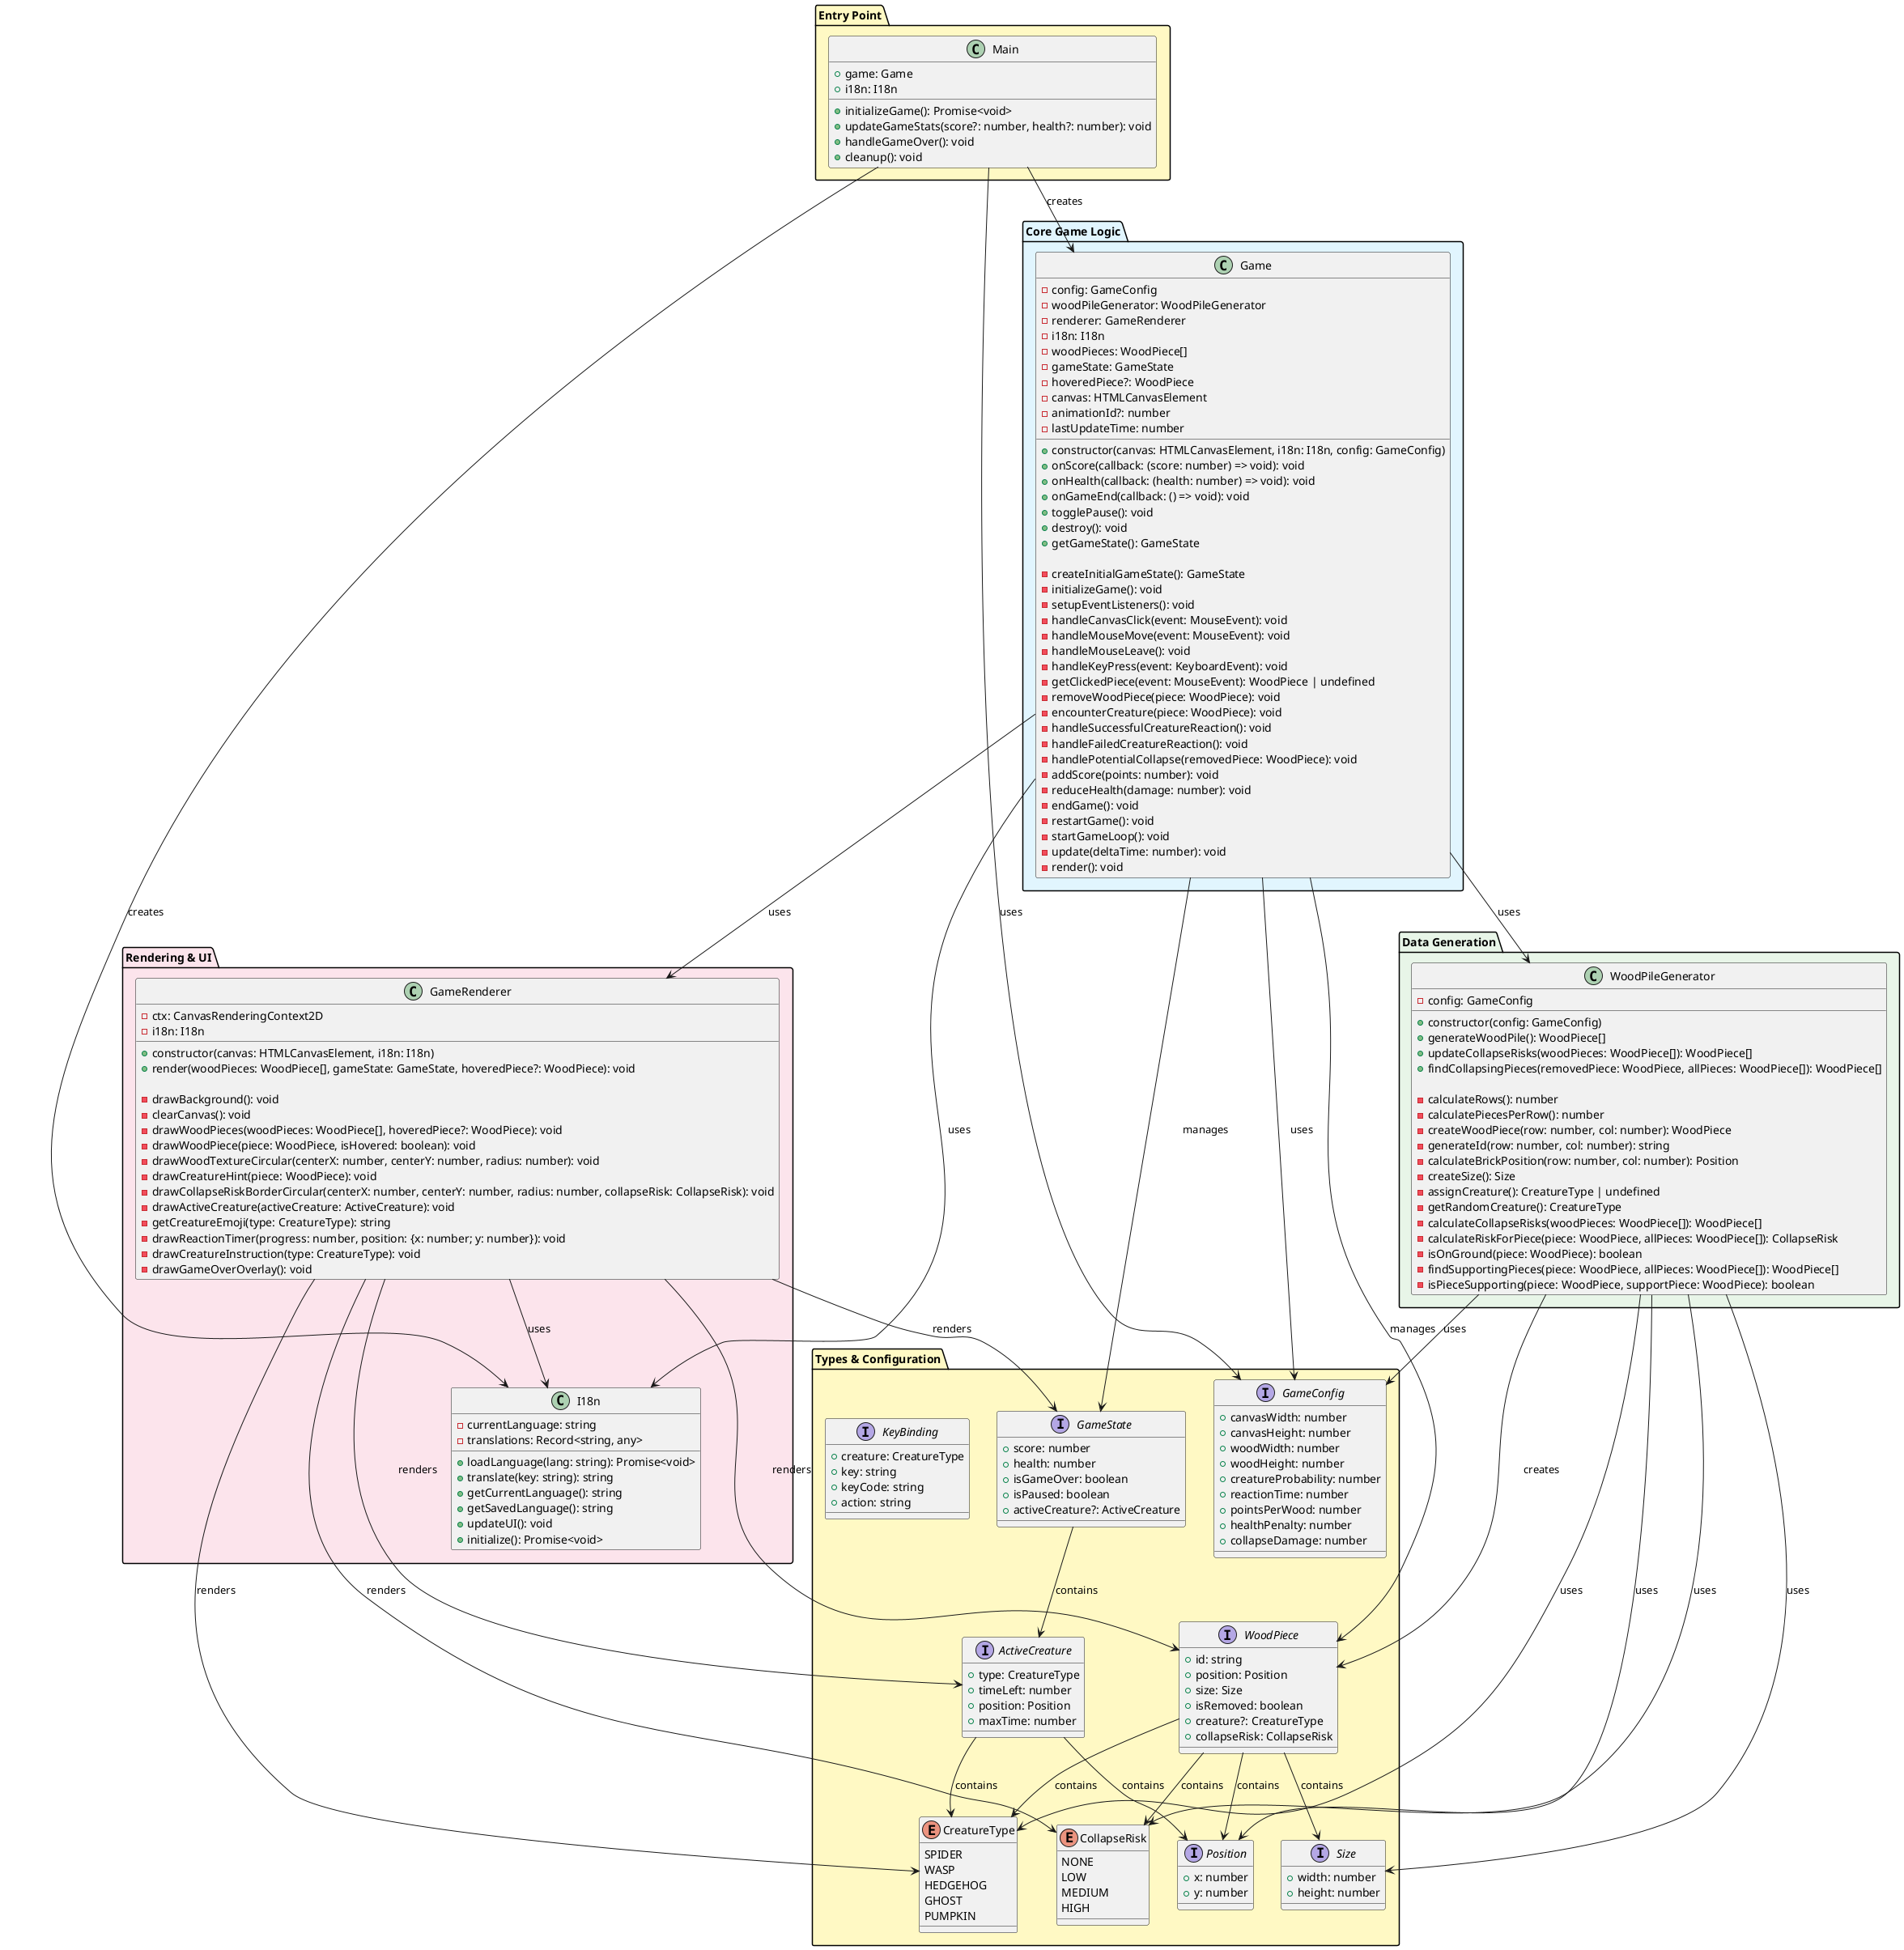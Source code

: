 @startuml Within_the_Woodpile_Architecture

!define LIGHTBLUE #E1F5FE
!define LIGHTGREEN #E8F5E8
!define LIGHTYELLOW #FFF9C4
!define LIGHTPINK #FCE4EC

package "Types & Configuration" LIGHTYELLOW {
    interface Position {
        +x: number
        +y: number
    }
    
    interface Size {
        +width: number
        +height: number
    }
    
    interface WoodPiece {
        +id: string
        +position: Position
        +size: Size
        +isRemoved: boolean
        +creature?: CreatureType
        +collapseRisk: CollapseRisk
    }
    
    interface GameState {
        +score: number
        +health: number
        +isGameOver: boolean
        +isPaused: boolean
        +activeCreature?: ActiveCreature
    }
    
    interface ActiveCreature {
        +type: CreatureType
        +timeLeft: number
        +position: Position
        +maxTime: number
    }
    
    interface GameConfig {
        +canvasWidth: number
        +canvasHeight: number
        +woodWidth: number
        +woodHeight: number
        +creatureProbability: number
        +reactionTime: number
        +pointsPerWood: number
        +healthPenalty: number
        +collapseDamage: number
    }
    
    enum CreatureType {
        SPIDER
        WASP
        HEDGEHOG
        GHOST
        PUMPKIN
    }
    
    enum CollapseRisk {
        NONE
        LOW
        MEDIUM
        HIGH
    }
    
    interface KeyBinding {
        +creature: CreatureType
        +key: string
        +keyCode: string
        +action: string
    }
}

package "Core Game Logic" LIGHTBLUE {
    class Game {
        -config: GameConfig
        -woodPileGenerator: WoodPileGenerator
        -renderer: GameRenderer
        -i18n: I18n
        -woodPieces: WoodPiece[]
        -gameState: GameState
        -hoveredPiece?: WoodPiece
        -canvas: HTMLCanvasElement
        -animationId?: number
        -lastUpdateTime: number
        
        +constructor(canvas: HTMLCanvasElement, i18n: I18n, config: GameConfig)
        +onScore(callback: (score: number) => void): void
        +onHealth(callback: (health: number) => void): void
        +onGameEnd(callback: () => void): void
        +togglePause(): void
        +destroy(): void
        +getGameState(): GameState
        
        -createInitialGameState(): GameState
        -initializeGame(): void
        -setupEventListeners(): void
        -handleCanvasClick(event: MouseEvent): void
        -handleMouseMove(event: MouseEvent): void
        -handleMouseLeave(): void
        -handleKeyPress(event: KeyboardEvent): void
        -getClickedPiece(event: MouseEvent): WoodPiece | undefined
        -removeWoodPiece(piece: WoodPiece): void
        -encounterCreature(piece: WoodPiece): void
        -handleSuccessfulCreatureReaction(): void
        -handleFailedCreatureReaction(): void
        -handlePotentialCollapse(removedPiece: WoodPiece): void
        -addScore(points: number): void
        -reduceHealth(damage: number): void
        -endGame(): void
        -restartGame(): void
        -startGameLoop(): void
        -update(deltaTime: number): void
        -render(): void
    }
}

package "Data Generation" LIGHTGREEN {
    class WoodPileGenerator {
        -config: GameConfig
        
        +constructor(config: GameConfig)
        +generateWoodPile(): WoodPiece[]
        +updateCollapseRisks(woodPieces: WoodPiece[]): WoodPiece[]
        +findCollapsingPieces(removedPiece: WoodPiece, allPieces: WoodPiece[]): WoodPiece[]
        
        -calculateRows(): number
        -calculatePiecesPerRow(): number
        -createWoodPiece(row: number, col: number): WoodPiece
        -generateId(row: number, col: number): string
        -calculateBrickPosition(row: number, col: number): Position
        -createSize(): Size
        -assignCreature(): CreatureType | undefined
        -getRandomCreature(): CreatureType
        -calculateCollapseRisks(woodPieces: WoodPiece[]): WoodPiece[]
        -calculateRiskForPiece(piece: WoodPiece, allPieces: WoodPiece[]): CollapseRisk
        -isOnGround(piece: WoodPiece): boolean
        -findSupportingPieces(piece: WoodPiece, allPieces: WoodPiece[]): WoodPiece[]
        -isPieceSupporting(piece: WoodPiece, supportPiece: WoodPiece): boolean
    }
}

package "Rendering & UI" LIGHTPINK {
    class GameRenderer {
        -ctx: CanvasRenderingContext2D
        -i18n: I18n
        
        +constructor(canvas: HTMLCanvasElement, i18n: I18n)
        +render(woodPieces: WoodPiece[], gameState: GameState, hoveredPiece?: WoodPiece): void
        
        -drawBackground(): void
        -clearCanvas(): void
        -drawWoodPieces(woodPieces: WoodPiece[], hoveredPiece?: WoodPiece): void
        -drawWoodPiece(piece: WoodPiece, isHovered: boolean): void
        -drawWoodTextureCircular(centerX: number, centerY: number, radius: number): void
        -drawCreatureHint(piece: WoodPiece): void
        -drawCollapseRiskBorderCircular(centerX: number, centerY: number, radius: number, collapseRisk: CollapseRisk): void
        -drawActiveCreature(activeCreature: ActiveCreature): void
        -getCreatureEmoji(type: CreatureType): string
        -drawReactionTimer(progress: number, position: {x: number; y: number}): void
        -drawCreatureInstruction(type: CreatureType): void
        -drawGameOverOverlay(): void
    }
    
    class I18n {
        -currentLanguage: string
        -translations: Record<string, any>
        
        +loadLanguage(lang: string): Promise<void>
        +translate(key: string): string
        +getCurrentLanguage(): string
        +getSavedLanguage(): string
        +updateUI(): void
        +initialize(): Promise<void>
    }
}

package "Entry Point" LIGHTYELLOW {
    class Main {
        +game: Game
        +i18n: I18n
        
        +initializeGame(): Promise<void>
        +updateGameStats(score?: number, health?: number): void
        +handleGameOver(): void
        +cleanup(): void
    }
}

' Relationships
Game --> WoodPileGenerator : uses
Game --> GameRenderer : uses
Game --> I18n : uses
Game --> GameConfig : uses
Game --> GameState : manages
Game --> WoodPiece : manages

WoodPileGenerator --> GameConfig : uses
WoodPileGenerator --> WoodPiece : creates
WoodPileGenerator --> CreatureType : uses
WoodPileGenerator --> CollapseRisk : uses
WoodPileGenerator --> Position : uses
WoodPileGenerator --> Size : uses

GameRenderer --> I18n : uses
GameRenderer --> WoodPiece : renders
GameRenderer --> GameState : renders
GameRenderer --> ActiveCreature : renders
GameRenderer --> CreatureType : renders
GameRenderer --> CollapseRisk : renders

Main --> Game : creates
Main --> I18n : creates
Main --> GameConfig : uses

WoodPiece --> Position : contains
WoodPiece --> Size : contains
WoodPiece --> CreatureType : contains
WoodPiece --> CollapseRisk : contains

GameState --> ActiveCreature : contains
ActiveCreature --> CreatureType : contains
ActiveCreature --> Position : contains

@enduml
